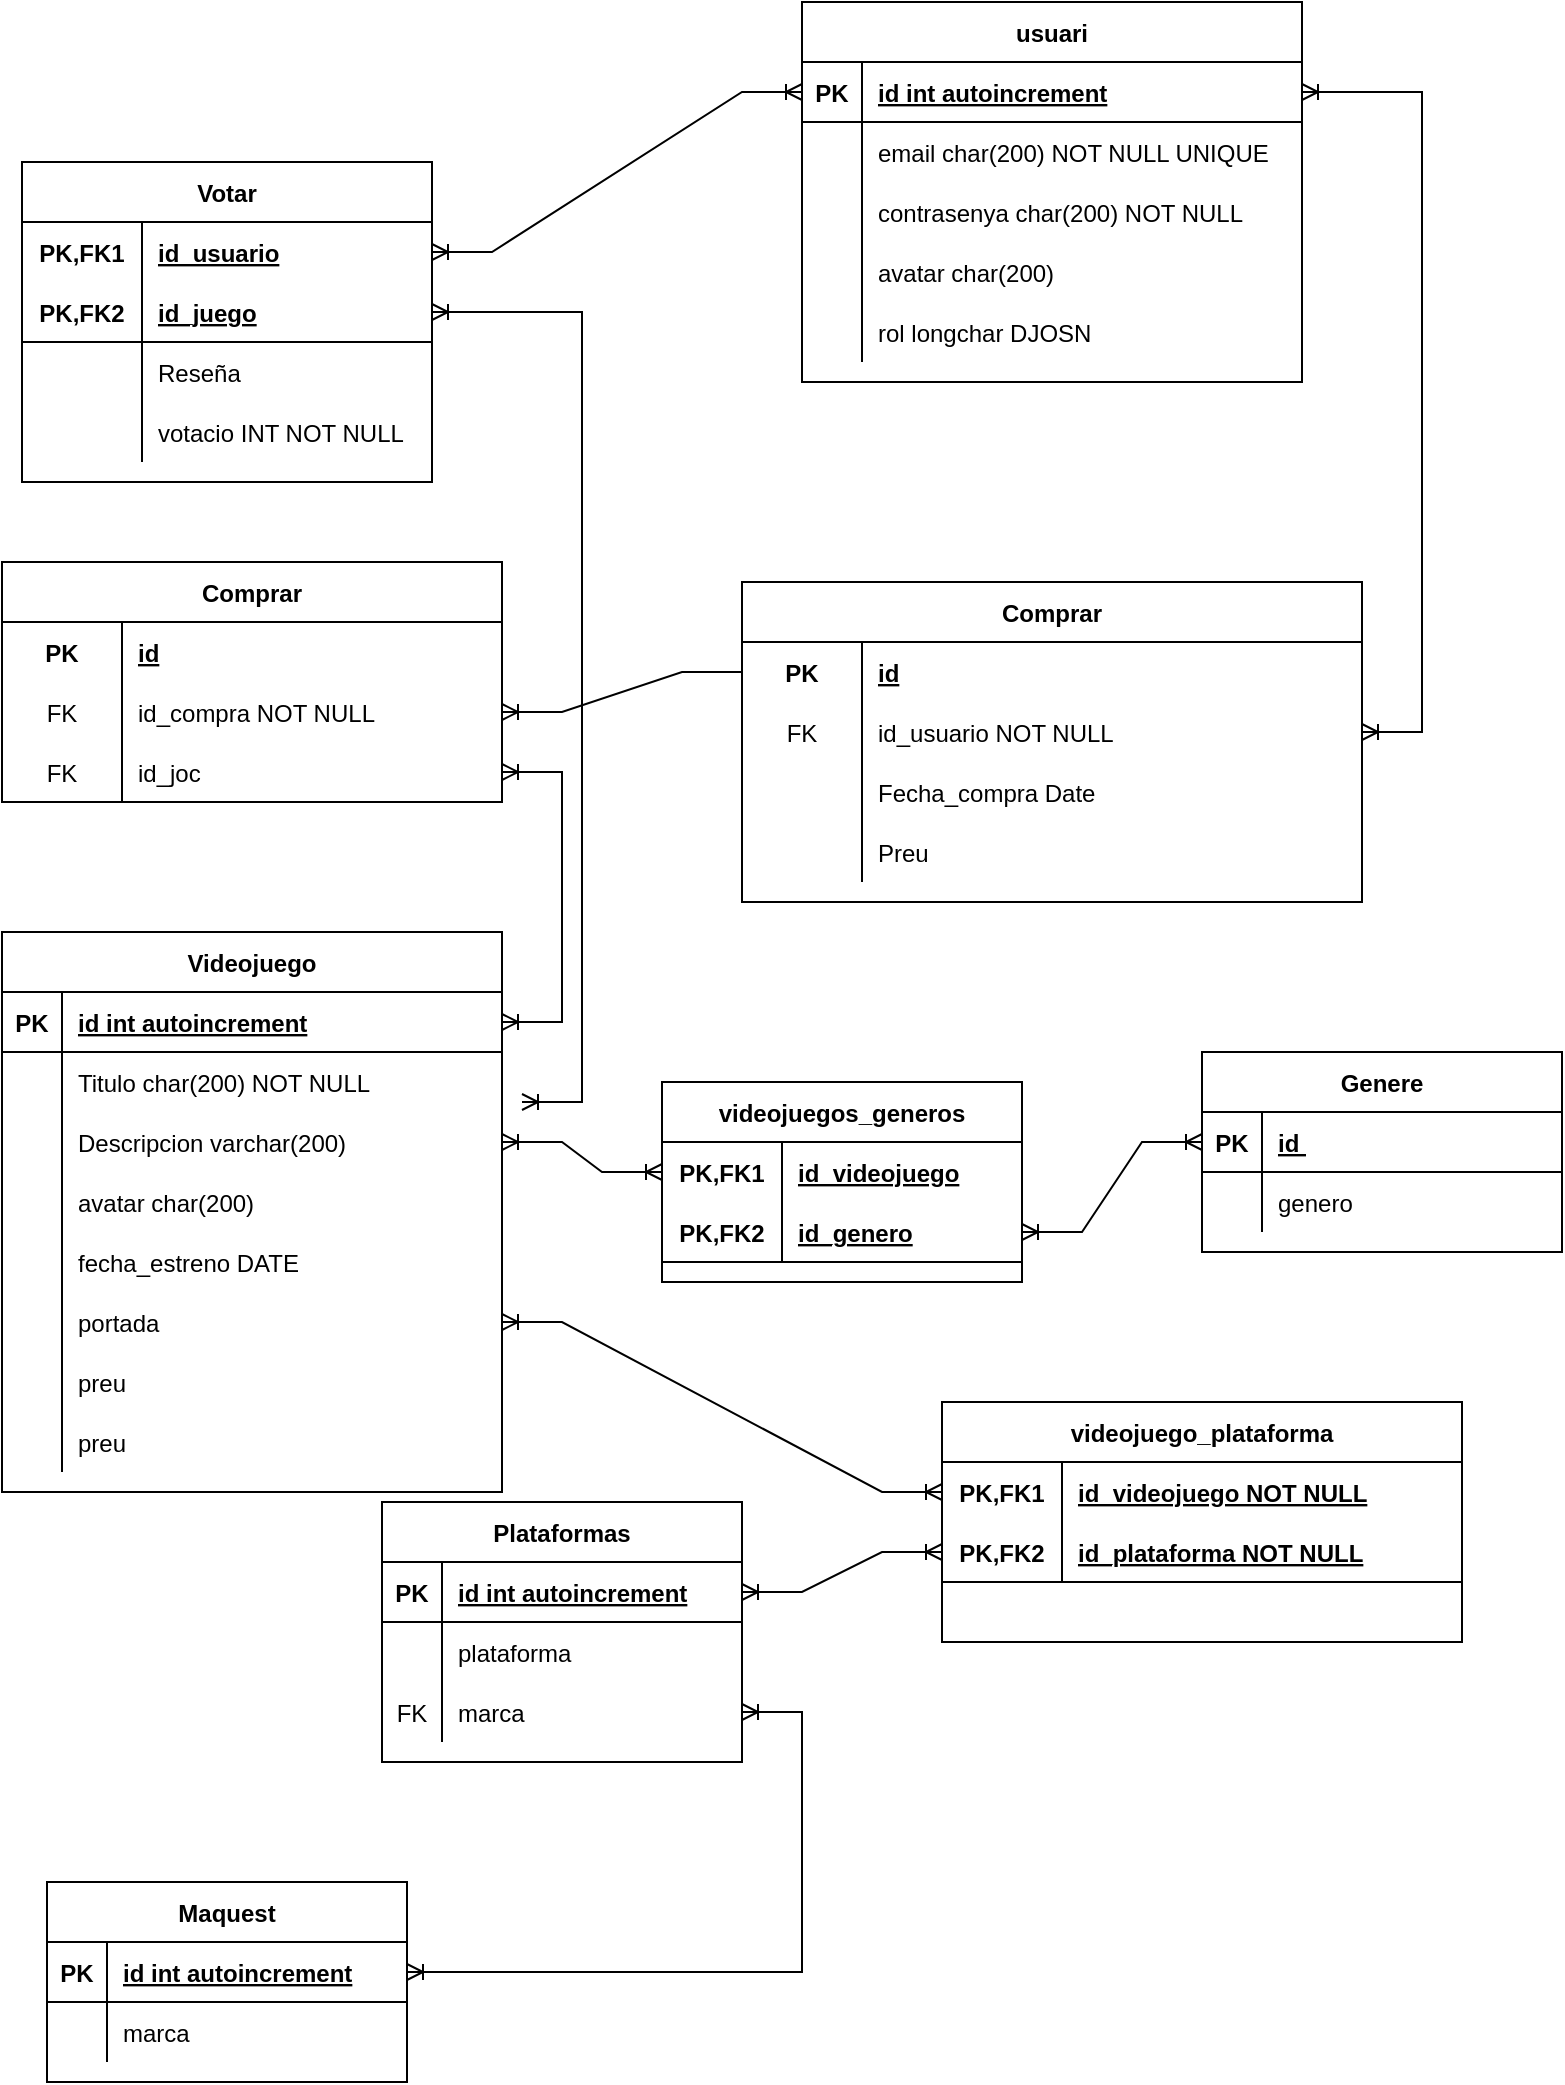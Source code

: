 <mxfile version="20.3.0" type="device" pages="2"><diagram id="R2lEEEUBdFMjLlhIrx00" name="Page-1"><mxGraphModel dx="981" dy="601" grid="1" gridSize="10" guides="1" tooltips="1" connect="1" arrows="1" fold="1" page="1" pageScale="1" pageWidth="850" pageHeight="1100" math="0" shadow="0" extFonts="Permanent Marker^https://fonts.googleapis.com/css?family=Permanent+Marker"><root><mxCell id="0"/><mxCell id="1" parent="0"/><mxCell id="C-vyLk0tnHw3VtMMgP7b-23" value="usuari" style="shape=table;startSize=30;container=1;collapsible=1;childLayout=tableLayout;fixedRows=1;rowLines=0;fontStyle=1;align=center;resizeLast=1;" parent="1" vertex="1"><mxGeometry x="440" y="20" width="250" height="190" as="geometry"/></mxCell><mxCell id="C-vyLk0tnHw3VtMMgP7b-24" value="" style="shape=partialRectangle;collapsible=0;dropTarget=0;pointerEvents=0;fillColor=none;points=[[0,0.5],[1,0.5]];portConstraint=eastwest;top=0;left=0;right=0;bottom=1;" parent="C-vyLk0tnHw3VtMMgP7b-23" vertex="1"><mxGeometry y="30" width="250" height="30" as="geometry"/></mxCell><mxCell id="C-vyLk0tnHw3VtMMgP7b-25" value="PK" style="shape=partialRectangle;overflow=hidden;connectable=0;fillColor=none;top=0;left=0;bottom=0;right=0;fontStyle=1;" parent="C-vyLk0tnHw3VtMMgP7b-24" vertex="1"><mxGeometry width="30" height="30" as="geometry"><mxRectangle width="30" height="30" as="alternateBounds"/></mxGeometry></mxCell><mxCell id="C-vyLk0tnHw3VtMMgP7b-26" value="id int autoincrement" style="shape=partialRectangle;overflow=hidden;connectable=0;fillColor=none;top=0;left=0;bottom=0;right=0;align=left;spacingLeft=6;fontStyle=5;" parent="C-vyLk0tnHw3VtMMgP7b-24" vertex="1"><mxGeometry x="30" width="220" height="30" as="geometry"><mxRectangle width="220" height="30" as="alternateBounds"/></mxGeometry></mxCell><mxCell id="C-vyLk0tnHw3VtMMgP7b-27" value="" style="shape=partialRectangle;collapsible=0;dropTarget=0;pointerEvents=0;fillColor=none;points=[[0,0.5],[1,0.5]];portConstraint=eastwest;top=0;left=0;right=0;bottom=0;" parent="C-vyLk0tnHw3VtMMgP7b-23" vertex="1"><mxGeometry y="60" width="250" height="30" as="geometry"/></mxCell><mxCell id="C-vyLk0tnHw3VtMMgP7b-28" value="" style="shape=partialRectangle;overflow=hidden;connectable=0;fillColor=none;top=0;left=0;bottom=0;right=0;" parent="C-vyLk0tnHw3VtMMgP7b-27" vertex="1"><mxGeometry width="30" height="30" as="geometry"><mxRectangle width="30" height="30" as="alternateBounds"/></mxGeometry></mxCell><mxCell id="C-vyLk0tnHw3VtMMgP7b-29" value="email char(200) NOT NULL UNIQUE" style="shape=partialRectangle;overflow=hidden;connectable=0;fillColor=none;top=0;left=0;bottom=0;right=0;align=left;spacingLeft=6;" parent="C-vyLk0tnHw3VtMMgP7b-27" vertex="1"><mxGeometry x="30" width="220" height="30" as="geometry"><mxRectangle width="220" height="30" as="alternateBounds"/></mxGeometry></mxCell><mxCell id="tqLlN_Lj5cm0P3OpVBZu-2" value="" style="shape=partialRectangle;collapsible=0;dropTarget=0;pointerEvents=0;fillColor=none;points=[[0,0.5],[1,0.5]];portConstraint=eastwest;top=0;left=0;right=0;bottom=0;" parent="C-vyLk0tnHw3VtMMgP7b-23" vertex="1"><mxGeometry y="90" width="250" height="30" as="geometry"/></mxCell><mxCell id="tqLlN_Lj5cm0P3OpVBZu-3" value="" style="shape=partialRectangle;overflow=hidden;connectable=0;fillColor=none;top=0;left=0;bottom=0;right=0;" parent="tqLlN_Lj5cm0P3OpVBZu-2" vertex="1"><mxGeometry width="30" height="30" as="geometry"><mxRectangle width="30" height="30" as="alternateBounds"/></mxGeometry></mxCell><mxCell id="tqLlN_Lj5cm0P3OpVBZu-4" value="contrasenya char(200) NOT NULL" style="shape=partialRectangle;overflow=hidden;connectable=0;fillColor=none;top=0;left=0;bottom=0;right=0;align=left;spacingLeft=6;" parent="tqLlN_Lj5cm0P3OpVBZu-2" vertex="1"><mxGeometry x="30" width="220" height="30" as="geometry"><mxRectangle width="220" height="30" as="alternateBounds"/></mxGeometry></mxCell><mxCell id="tqLlN_Lj5cm0P3OpVBZu-5" value="" style="shape=partialRectangle;collapsible=0;dropTarget=0;pointerEvents=0;fillColor=none;points=[[0,0.5],[1,0.5]];portConstraint=eastwest;top=0;left=0;right=0;bottom=0;" parent="C-vyLk0tnHw3VtMMgP7b-23" vertex="1"><mxGeometry y="120" width="250" height="30" as="geometry"/></mxCell><mxCell id="tqLlN_Lj5cm0P3OpVBZu-6" value="" style="shape=partialRectangle;overflow=hidden;connectable=0;fillColor=none;top=0;left=0;bottom=0;right=0;" parent="tqLlN_Lj5cm0P3OpVBZu-5" vertex="1"><mxGeometry width="30" height="30" as="geometry"><mxRectangle width="30" height="30" as="alternateBounds"/></mxGeometry></mxCell><mxCell id="tqLlN_Lj5cm0P3OpVBZu-7" value="avatar char(200) " style="shape=partialRectangle;overflow=hidden;connectable=0;fillColor=none;top=0;left=0;bottom=0;right=0;align=left;spacingLeft=6;" parent="tqLlN_Lj5cm0P3OpVBZu-5" vertex="1"><mxGeometry x="30" width="220" height="30" as="geometry"><mxRectangle width="220" height="30" as="alternateBounds"/></mxGeometry></mxCell><mxCell id="tqLlN_Lj5cm0P3OpVBZu-13" value="" style="shape=partialRectangle;collapsible=0;dropTarget=0;pointerEvents=0;fillColor=none;points=[[0,0.5],[1,0.5]];portConstraint=eastwest;top=0;left=0;right=0;bottom=0;" parent="C-vyLk0tnHw3VtMMgP7b-23" vertex="1"><mxGeometry y="150" width="250" height="30" as="geometry"/></mxCell><mxCell id="tqLlN_Lj5cm0P3OpVBZu-14" value="" style="shape=partialRectangle;overflow=hidden;connectable=0;fillColor=none;top=0;left=0;bottom=0;right=0;" parent="tqLlN_Lj5cm0P3OpVBZu-13" vertex="1"><mxGeometry width="30" height="30" as="geometry"><mxRectangle width="30" height="30" as="alternateBounds"/></mxGeometry></mxCell><mxCell id="tqLlN_Lj5cm0P3OpVBZu-15" value="rol longchar DJOSN" style="shape=partialRectangle;overflow=hidden;connectable=0;fillColor=none;top=0;left=0;bottom=0;right=0;align=left;spacingLeft=6;" parent="tqLlN_Lj5cm0P3OpVBZu-13" vertex="1"><mxGeometry x="30" width="220" height="30" as="geometry"><mxRectangle width="220" height="30" as="alternateBounds"/></mxGeometry></mxCell><mxCell id="tqLlN_Lj5cm0P3OpVBZu-16" value="Videojuego" style="shape=table;startSize=30;container=1;collapsible=1;childLayout=tableLayout;fixedRows=1;rowLines=0;fontStyle=1;align=center;resizeLast=1;" parent="1" vertex="1"><mxGeometry x="40" y="485" width="250" height="280" as="geometry"/></mxCell><mxCell id="tqLlN_Lj5cm0P3OpVBZu-17" value="" style="shape=partialRectangle;collapsible=0;dropTarget=0;pointerEvents=0;fillColor=none;points=[[0,0.5],[1,0.5]];portConstraint=eastwest;top=0;left=0;right=0;bottom=1;" parent="tqLlN_Lj5cm0P3OpVBZu-16" vertex="1"><mxGeometry y="30" width="250" height="30" as="geometry"/></mxCell><mxCell id="tqLlN_Lj5cm0P3OpVBZu-18" value="PK" style="shape=partialRectangle;overflow=hidden;connectable=0;fillColor=none;top=0;left=0;bottom=0;right=0;fontStyle=1;" parent="tqLlN_Lj5cm0P3OpVBZu-17" vertex="1"><mxGeometry width="30" height="30" as="geometry"><mxRectangle width="30" height="30" as="alternateBounds"/></mxGeometry></mxCell><mxCell id="tqLlN_Lj5cm0P3OpVBZu-19" value="id int autoincrement" style="shape=partialRectangle;overflow=hidden;connectable=0;fillColor=none;top=0;left=0;bottom=0;right=0;align=left;spacingLeft=6;fontStyle=5;" parent="tqLlN_Lj5cm0P3OpVBZu-17" vertex="1"><mxGeometry x="30" width="220" height="30" as="geometry"><mxRectangle width="220" height="30" as="alternateBounds"/></mxGeometry></mxCell><mxCell id="tqLlN_Lj5cm0P3OpVBZu-20" value="" style="shape=partialRectangle;collapsible=0;dropTarget=0;pointerEvents=0;fillColor=none;points=[[0,0.5],[1,0.5]];portConstraint=eastwest;top=0;left=0;right=0;bottom=0;" parent="tqLlN_Lj5cm0P3OpVBZu-16" vertex="1"><mxGeometry y="60" width="250" height="30" as="geometry"/></mxCell><mxCell id="tqLlN_Lj5cm0P3OpVBZu-21" value="" style="shape=partialRectangle;overflow=hidden;connectable=0;fillColor=none;top=0;left=0;bottom=0;right=0;" parent="tqLlN_Lj5cm0P3OpVBZu-20" vertex="1"><mxGeometry width="30" height="30" as="geometry"><mxRectangle width="30" height="30" as="alternateBounds"/></mxGeometry></mxCell><mxCell id="tqLlN_Lj5cm0P3OpVBZu-22" value="Titulo char(200) NOT NULL" style="shape=partialRectangle;overflow=hidden;connectable=0;fillColor=none;top=0;left=0;bottom=0;right=0;align=left;spacingLeft=6;" parent="tqLlN_Lj5cm0P3OpVBZu-20" vertex="1"><mxGeometry x="30" width="220" height="30" as="geometry"><mxRectangle width="220" height="30" as="alternateBounds"/></mxGeometry></mxCell><mxCell id="tqLlN_Lj5cm0P3OpVBZu-23" value="" style="shape=partialRectangle;collapsible=0;dropTarget=0;pointerEvents=0;fillColor=none;points=[[0,0.5],[1,0.5]];portConstraint=eastwest;top=0;left=0;right=0;bottom=0;" parent="tqLlN_Lj5cm0P3OpVBZu-16" vertex="1"><mxGeometry y="90" width="250" height="30" as="geometry"/></mxCell><mxCell id="tqLlN_Lj5cm0P3OpVBZu-24" value="" style="shape=partialRectangle;overflow=hidden;connectable=0;fillColor=none;top=0;left=0;bottom=0;right=0;" parent="tqLlN_Lj5cm0P3OpVBZu-23" vertex="1"><mxGeometry width="30" height="30" as="geometry"><mxRectangle width="30" height="30" as="alternateBounds"/></mxGeometry></mxCell><mxCell id="tqLlN_Lj5cm0P3OpVBZu-25" value="Descripcion varchar(200)" style="shape=partialRectangle;overflow=hidden;connectable=0;fillColor=none;top=0;left=0;bottom=0;right=0;align=left;spacingLeft=6;" parent="tqLlN_Lj5cm0P3OpVBZu-23" vertex="1"><mxGeometry x="30" width="220" height="30" as="geometry"><mxRectangle width="220" height="30" as="alternateBounds"/></mxGeometry></mxCell><mxCell id="tqLlN_Lj5cm0P3OpVBZu-26" value="" style="shape=partialRectangle;collapsible=0;dropTarget=0;pointerEvents=0;fillColor=none;points=[[0,0.5],[1,0.5]];portConstraint=eastwest;top=0;left=0;right=0;bottom=0;" parent="tqLlN_Lj5cm0P3OpVBZu-16" vertex="1"><mxGeometry y="120" width="250" height="30" as="geometry"/></mxCell><mxCell id="tqLlN_Lj5cm0P3OpVBZu-27" value="" style="shape=partialRectangle;overflow=hidden;connectable=0;fillColor=none;top=0;left=0;bottom=0;right=0;" parent="tqLlN_Lj5cm0P3OpVBZu-26" vertex="1"><mxGeometry width="30" height="30" as="geometry"><mxRectangle width="30" height="30" as="alternateBounds"/></mxGeometry></mxCell><mxCell id="tqLlN_Lj5cm0P3OpVBZu-28" value="avatar char(200) " style="shape=partialRectangle;overflow=hidden;connectable=0;fillColor=none;top=0;left=0;bottom=0;right=0;align=left;spacingLeft=6;" parent="tqLlN_Lj5cm0P3OpVBZu-26" vertex="1"><mxGeometry x="30" width="220" height="30" as="geometry"><mxRectangle width="220" height="30" as="alternateBounds"/></mxGeometry></mxCell><mxCell id="tqLlN_Lj5cm0P3OpVBZu-35" value="" style="shape=partialRectangle;collapsible=0;dropTarget=0;pointerEvents=0;fillColor=none;points=[[0,0.5],[1,0.5]];portConstraint=eastwest;top=0;left=0;right=0;bottom=0;" parent="tqLlN_Lj5cm0P3OpVBZu-16" vertex="1"><mxGeometry y="150" width="250" height="30" as="geometry"/></mxCell><mxCell id="tqLlN_Lj5cm0P3OpVBZu-36" value="" style="shape=partialRectangle;overflow=hidden;connectable=0;fillColor=none;top=0;left=0;bottom=0;right=0;" parent="tqLlN_Lj5cm0P3OpVBZu-35" vertex="1"><mxGeometry width="30" height="30" as="geometry"><mxRectangle width="30" height="30" as="alternateBounds"/></mxGeometry></mxCell><mxCell id="tqLlN_Lj5cm0P3OpVBZu-37" value="fecha_estreno DATE" style="shape=partialRectangle;overflow=hidden;connectable=0;fillColor=none;top=0;left=0;bottom=0;right=0;align=left;spacingLeft=6;" parent="tqLlN_Lj5cm0P3OpVBZu-35" vertex="1"><mxGeometry x="30" width="220" height="30" as="geometry"><mxRectangle width="220" height="30" as="alternateBounds"/></mxGeometry></mxCell><mxCell id="tqLlN_Lj5cm0P3OpVBZu-38" value="" style="shape=partialRectangle;collapsible=0;dropTarget=0;pointerEvents=0;fillColor=none;points=[[0,0.5],[1,0.5]];portConstraint=eastwest;top=0;left=0;right=0;bottom=0;" parent="tqLlN_Lj5cm0P3OpVBZu-16" vertex="1"><mxGeometry y="180" width="250" height="30" as="geometry"/></mxCell><mxCell id="tqLlN_Lj5cm0P3OpVBZu-39" value="" style="shape=partialRectangle;overflow=hidden;connectable=0;fillColor=none;top=0;left=0;bottom=0;right=0;" parent="tqLlN_Lj5cm0P3OpVBZu-38" vertex="1"><mxGeometry width="30" height="30" as="geometry"><mxRectangle width="30" height="30" as="alternateBounds"/></mxGeometry></mxCell><mxCell id="tqLlN_Lj5cm0P3OpVBZu-40" value="portada" style="shape=partialRectangle;overflow=hidden;connectable=0;fillColor=none;top=0;left=0;bottom=0;right=0;align=left;spacingLeft=6;" parent="tqLlN_Lj5cm0P3OpVBZu-38" vertex="1"><mxGeometry x="30" width="220" height="30" as="geometry"><mxRectangle width="220" height="30" as="alternateBounds"/></mxGeometry></mxCell><mxCell id="4VGcq6qe0cZ5UIupwwNx-26" value="" style="shape=partialRectangle;collapsible=0;dropTarget=0;pointerEvents=0;fillColor=none;points=[[0,0.5],[1,0.5]];portConstraint=eastwest;top=0;left=0;right=0;bottom=0;" parent="tqLlN_Lj5cm0P3OpVBZu-16" vertex="1"><mxGeometry y="210" width="250" height="30" as="geometry"/></mxCell><mxCell id="4VGcq6qe0cZ5UIupwwNx-27" value="" style="shape=partialRectangle;overflow=hidden;connectable=0;fillColor=none;top=0;left=0;bottom=0;right=0;" parent="4VGcq6qe0cZ5UIupwwNx-26" vertex="1"><mxGeometry width="30" height="30" as="geometry"><mxRectangle width="30" height="30" as="alternateBounds"/></mxGeometry></mxCell><mxCell id="4VGcq6qe0cZ5UIupwwNx-28" value="preu" style="shape=partialRectangle;overflow=hidden;connectable=0;fillColor=none;top=0;left=0;bottom=0;right=0;align=left;spacingLeft=6;" parent="4VGcq6qe0cZ5UIupwwNx-26" vertex="1"><mxGeometry x="30" width="220" height="30" as="geometry"><mxRectangle width="220" height="30" as="alternateBounds"/></mxGeometry></mxCell><mxCell id="4VGcq6qe0cZ5UIupwwNx-29" value="" style="shape=partialRectangle;collapsible=0;dropTarget=0;pointerEvents=0;fillColor=none;points=[[0,0.5],[1,0.5]];portConstraint=eastwest;top=0;left=0;right=0;bottom=0;" parent="tqLlN_Lj5cm0P3OpVBZu-16" vertex="1"><mxGeometry y="240" width="250" height="30" as="geometry"/></mxCell><mxCell id="4VGcq6qe0cZ5UIupwwNx-30" value="" style="shape=partialRectangle;overflow=hidden;connectable=0;fillColor=none;top=0;left=0;bottom=0;right=0;" parent="4VGcq6qe0cZ5UIupwwNx-29" vertex="1"><mxGeometry width="30" height="30" as="geometry"><mxRectangle width="30" height="30" as="alternateBounds"/></mxGeometry></mxCell><mxCell id="4VGcq6qe0cZ5UIupwwNx-31" value="preu" style="shape=partialRectangle;overflow=hidden;connectable=0;fillColor=none;top=0;left=0;bottom=0;right=0;align=left;spacingLeft=6;" parent="4VGcq6qe0cZ5UIupwwNx-29" vertex="1"><mxGeometry x="30" width="220" height="30" as="geometry"><mxRectangle width="220" height="30" as="alternateBounds"/></mxGeometry></mxCell><mxCell id="tqLlN_Lj5cm0P3OpVBZu-54" value="videojuego_plataforma" style="shape=table;startSize=30;container=1;collapsible=1;childLayout=tableLayout;fixedRows=1;rowLines=0;fontStyle=1;align=center;resizeLast=1;" parent="1" vertex="1"><mxGeometry x="510" y="720" width="260" height="120" as="geometry"/></mxCell><mxCell id="tqLlN_Lj5cm0P3OpVBZu-55" value="" style="shape=tableRow;horizontal=0;startSize=0;swimlaneHead=0;swimlaneBody=0;fillColor=none;collapsible=0;dropTarget=0;points=[[0,0.5],[1,0.5]];portConstraint=eastwest;top=0;left=0;right=0;bottom=0;" parent="tqLlN_Lj5cm0P3OpVBZu-54" vertex="1"><mxGeometry y="30" width="260" height="30" as="geometry"/></mxCell><mxCell id="tqLlN_Lj5cm0P3OpVBZu-56" value="PK,FK1" style="shape=partialRectangle;connectable=0;fillColor=none;top=0;left=0;bottom=0;right=0;fontStyle=1;overflow=hidden;" parent="tqLlN_Lj5cm0P3OpVBZu-55" vertex="1"><mxGeometry width="60" height="30" as="geometry"><mxRectangle width="60" height="30" as="alternateBounds"/></mxGeometry></mxCell><mxCell id="tqLlN_Lj5cm0P3OpVBZu-57" value="id_videojuego NOT NULL" style="shape=partialRectangle;connectable=0;fillColor=none;top=0;left=0;bottom=0;right=0;align=left;spacingLeft=6;fontStyle=5;overflow=hidden;" parent="tqLlN_Lj5cm0P3OpVBZu-55" vertex="1"><mxGeometry x="60" width="200" height="30" as="geometry"><mxRectangle width="200" height="30" as="alternateBounds"/></mxGeometry></mxCell><mxCell id="tqLlN_Lj5cm0P3OpVBZu-58" value="" style="shape=tableRow;horizontal=0;startSize=0;swimlaneHead=0;swimlaneBody=0;fillColor=none;collapsible=0;dropTarget=0;points=[[0,0.5],[1,0.5]];portConstraint=eastwest;top=0;left=0;right=0;bottom=1;" parent="tqLlN_Lj5cm0P3OpVBZu-54" vertex="1"><mxGeometry y="60" width="260" height="30" as="geometry"/></mxCell><mxCell id="tqLlN_Lj5cm0P3OpVBZu-59" value="PK,FK2" style="shape=partialRectangle;connectable=0;fillColor=none;top=0;left=0;bottom=0;right=0;fontStyle=1;overflow=hidden;" parent="tqLlN_Lj5cm0P3OpVBZu-58" vertex="1"><mxGeometry width="60" height="30" as="geometry"><mxRectangle width="60" height="30" as="alternateBounds"/></mxGeometry></mxCell><mxCell id="tqLlN_Lj5cm0P3OpVBZu-60" value="id_plataforma NOT NULL" style="shape=partialRectangle;connectable=0;fillColor=none;top=0;left=0;bottom=0;right=0;align=left;spacingLeft=6;fontStyle=5;overflow=hidden;" parent="tqLlN_Lj5cm0P3OpVBZu-58" vertex="1"><mxGeometry x="60" width="200" height="30" as="geometry"><mxRectangle width="200" height="30" as="alternateBounds"/></mxGeometry></mxCell><mxCell id="tqLlN_Lj5cm0P3OpVBZu-67" value="Plataformas" style="shape=table;startSize=30;container=1;collapsible=1;childLayout=tableLayout;fixedRows=1;rowLines=0;fontStyle=1;align=center;resizeLast=1;" parent="1" vertex="1"><mxGeometry x="230" y="770" width="180" height="130" as="geometry"/></mxCell><mxCell id="tqLlN_Lj5cm0P3OpVBZu-68" value="" style="shape=tableRow;horizontal=0;startSize=0;swimlaneHead=0;swimlaneBody=0;fillColor=none;collapsible=0;dropTarget=0;points=[[0,0.5],[1,0.5]];portConstraint=eastwest;top=0;left=0;right=0;bottom=1;" parent="tqLlN_Lj5cm0P3OpVBZu-67" vertex="1"><mxGeometry y="30" width="180" height="30" as="geometry"/></mxCell><mxCell id="tqLlN_Lj5cm0P3OpVBZu-69" value="PK" style="shape=partialRectangle;connectable=0;fillColor=none;top=0;left=0;bottom=0;right=0;fontStyle=1;overflow=hidden;" parent="tqLlN_Lj5cm0P3OpVBZu-68" vertex="1"><mxGeometry width="30" height="30" as="geometry"><mxRectangle width="30" height="30" as="alternateBounds"/></mxGeometry></mxCell><mxCell id="tqLlN_Lj5cm0P3OpVBZu-70" value="id int autoincrement" style="shape=partialRectangle;connectable=0;fillColor=none;top=0;left=0;bottom=0;right=0;align=left;spacingLeft=6;fontStyle=5;overflow=hidden;" parent="tqLlN_Lj5cm0P3OpVBZu-68" vertex="1"><mxGeometry x="30" width="150" height="30" as="geometry"><mxRectangle width="150" height="30" as="alternateBounds"/></mxGeometry></mxCell><mxCell id="tqLlN_Lj5cm0P3OpVBZu-71" value="" style="shape=tableRow;horizontal=0;startSize=0;swimlaneHead=0;swimlaneBody=0;fillColor=none;collapsible=0;dropTarget=0;points=[[0,0.5],[1,0.5]];portConstraint=eastwest;top=0;left=0;right=0;bottom=0;" parent="tqLlN_Lj5cm0P3OpVBZu-67" vertex="1"><mxGeometry y="60" width="180" height="30" as="geometry"/></mxCell><mxCell id="tqLlN_Lj5cm0P3OpVBZu-72" value="" style="shape=partialRectangle;connectable=0;fillColor=none;top=0;left=0;bottom=0;right=0;editable=1;overflow=hidden;" parent="tqLlN_Lj5cm0P3OpVBZu-71" vertex="1"><mxGeometry width="30" height="30" as="geometry"><mxRectangle width="30" height="30" as="alternateBounds"/></mxGeometry></mxCell><mxCell id="tqLlN_Lj5cm0P3OpVBZu-73" value="plataforma" style="shape=partialRectangle;connectable=0;fillColor=none;top=0;left=0;bottom=0;right=0;align=left;spacingLeft=6;overflow=hidden;" parent="tqLlN_Lj5cm0P3OpVBZu-71" vertex="1"><mxGeometry x="30" width="150" height="30" as="geometry"><mxRectangle width="150" height="30" as="alternateBounds"/></mxGeometry></mxCell><mxCell id="4VGcq6qe0cZ5UIupwwNx-23" value="" style="shape=tableRow;horizontal=0;startSize=0;swimlaneHead=0;swimlaneBody=0;fillColor=none;collapsible=0;dropTarget=0;points=[[0,0.5],[1,0.5]];portConstraint=eastwest;top=0;left=0;right=0;bottom=0;" parent="tqLlN_Lj5cm0P3OpVBZu-67" vertex="1"><mxGeometry y="90" width="180" height="30" as="geometry"/></mxCell><mxCell id="4VGcq6qe0cZ5UIupwwNx-24" value="FK" style="shape=partialRectangle;connectable=0;fillColor=none;top=0;left=0;bottom=0;right=0;editable=1;overflow=hidden;" parent="4VGcq6qe0cZ5UIupwwNx-23" vertex="1"><mxGeometry width="30" height="30" as="geometry"><mxRectangle width="30" height="30" as="alternateBounds"/></mxGeometry></mxCell><mxCell id="4VGcq6qe0cZ5UIupwwNx-25" value="marca" style="shape=partialRectangle;connectable=0;fillColor=none;top=0;left=0;bottom=0;right=0;align=left;spacingLeft=6;overflow=hidden;" parent="4VGcq6qe0cZ5UIupwwNx-23" vertex="1"><mxGeometry x="30" width="150" height="30" as="geometry"><mxRectangle width="150" height="30" as="alternateBounds"/></mxGeometry></mxCell><mxCell id="tqLlN_Lj5cm0P3OpVBZu-80" value="" style="edgeStyle=entityRelationEdgeStyle;fontSize=12;html=1;endArrow=ERoneToMany;endFill=0;startArrow=ERoneToMany;rounded=0;startFill=0;" parent="1" source="tqLlN_Lj5cm0P3OpVBZu-68" target="tqLlN_Lj5cm0P3OpVBZu-58" edge="1"><mxGeometry width="100" height="100" relative="1" as="geometry"><mxPoint x="330" y="880" as="sourcePoint"/><mxPoint x="430" y="780" as="targetPoint"/></mxGeometry></mxCell><mxCell id="tqLlN_Lj5cm0P3OpVBZu-81" value="" style="edgeStyle=entityRelationEdgeStyle;fontSize=12;html=1;endArrow=ERoneToMany;endFill=0;startArrow=ERoneToMany;rounded=0;startFill=0;" parent="1" source="tqLlN_Lj5cm0P3OpVBZu-38" target="tqLlN_Lj5cm0P3OpVBZu-55" edge="1"><mxGeometry width="100" height="100" relative="1" as="geometry"><mxPoint x="240" y="850" as="sourcePoint"/><mxPoint x="360" y="800" as="targetPoint"/></mxGeometry></mxCell><mxCell id="tqLlN_Lj5cm0P3OpVBZu-82" value="Genere" style="shape=table;startSize=30;container=1;collapsible=1;childLayout=tableLayout;fixedRows=1;rowLines=0;fontStyle=1;align=center;resizeLast=1;" parent="1" vertex="1"><mxGeometry x="640" y="545" width="180" height="100" as="geometry"/></mxCell><mxCell id="tqLlN_Lj5cm0P3OpVBZu-83" value="" style="shape=tableRow;horizontal=0;startSize=0;swimlaneHead=0;swimlaneBody=0;fillColor=none;collapsible=0;dropTarget=0;points=[[0,0.5],[1,0.5]];portConstraint=eastwest;top=0;left=0;right=0;bottom=1;" parent="tqLlN_Lj5cm0P3OpVBZu-82" vertex="1"><mxGeometry y="30" width="180" height="30" as="geometry"/></mxCell><mxCell id="tqLlN_Lj5cm0P3OpVBZu-84" value="PK" style="shape=partialRectangle;connectable=0;fillColor=none;top=0;left=0;bottom=0;right=0;fontStyle=1;overflow=hidden;" parent="tqLlN_Lj5cm0P3OpVBZu-83" vertex="1"><mxGeometry width="30" height="30" as="geometry"><mxRectangle width="30" height="30" as="alternateBounds"/></mxGeometry></mxCell><mxCell id="tqLlN_Lj5cm0P3OpVBZu-85" value="id " style="shape=partialRectangle;connectable=0;fillColor=none;top=0;left=0;bottom=0;right=0;align=left;spacingLeft=6;fontStyle=5;overflow=hidden;" parent="tqLlN_Lj5cm0P3OpVBZu-83" vertex="1"><mxGeometry x="30" width="150" height="30" as="geometry"><mxRectangle width="150" height="30" as="alternateBounds"/></mxGeometry></mxCell><mxCell id="tqLlN_Lj5cm0P3OpVBZu-86" value="" style="shape=tableRow;horizontal=0;startSize=0;swimlaneHead=0;swimlaneBody=0;fillColor=none;collapsible=0;dropTarget=0;points=[[0,0.5],[1,0.5]];portConstraint=eastwest;top=0;left=0;right=0;bottom=0;" parent="tqLlN_Lj5cm0P3OpVBZu-82" vertex="1"><mxGeometry y="60" width="180" height="30" as="geometry"/></mxCell><mxCell id="tqLlN_Lj5cm0P3OpVBZu-87" value="" style="shape=partialRectangle;connectable=0;fillColor=none;top=0;left=0;bottom=0;right=0;editable=1;overflow=hidden;" parent="tqLlN_Lj5cm0P3OpVBZu-86" vertex="1"><mxGeometry width="30" height="30" as="geometry"><mxRectangle width="30" height="30" as="alternateBounds"/></mxGeometry></mxCell><mxCell id="tqLlN_Lj5cm0P3OpVBZu-88" value="genero" style="shape=partialRectangle;connectable=0;fillColor=none;top=0;left=0;bottom=0;right=0;align=left;spacingLeft=6;overflow=hidden;" parent="tqLlN_Lj5cm0P3OpVBZu-86" vertex="1"><mxGeometry x="30" width="150" height="30" as="geometry"><mxRectangle width="150" height="30" as="alternateBounds"/></mxGeometry></mxCell><mxCell id="tqLlN_Lj5cm0P3OpVBZu-103" value="videojuegos_generos" style="shape=table;startSize=30;container=1;collapsible=1;childLayout=tableLayout;fixedRows=1;rowLines=0;fontStyle=1;align=center;resizeLast=1;" parent="1" vertex="1"><mxGeometry x="370" y="560" width="180" height="100" as="geometry"/></mxCell><mxCell id="tqLlN_Lj5cm0P3OpVBZu-104" value="" style="shape=tableRow;horizontal=0;startSize=0;swimlaneHead=0;swimlaneBody=0;fillColor=none;collapsible=0;dropTarget=0;points=[[0,0.5],[1,0.5]];portConstraint=eastwest;top=0;left=0;right=0;bottom=0;" parent="tqLlN_Lj5cm0P3OpVBZu-103" vertex="1"><mxGeometry y="30" width="180" height="30" as="geometry"/></mxCell><mxCell id="tqLlN_Lj5cm0P3OpVBZu-105" value="PK,FK1" style="shape=partialRectangle;connectable=0;fillColor=none;top=0;left=0;bottom=0;right=0;fontStyle=1;overflow=hidden;" parent="tqLlN_Lj5cm0P3OpVBZu-104" vertex="1"><mxGeometry width="60" height="30" as="geometry"><mxRectangle width="60" height="30" as="alternateBounds"/></mxGeometry></mxCell><mxCell id="tqLlN_Lj5cm0P3OpVBZu-106" value="id_videojuego" style="shape=partialRectangle;connectable=0;fillColor=none;top=0;left=0;bottom=0;right=0;align=left;spacingLeft=6;fontStyle=5;overflow=hidden;" parent="tqLlN_Lj5cm0P3OpVBZu-104" vertex="1"><mxGeometry x="60" width="120" height="30" as="geometry"><mxRectangle width="120" height="30" as="alternateBounds"/></mxGeometry></mxCell><mxCell id="tqLlN_Lj5cm0P3OpVBZu-107" value="" style="shape=tableRow;horizontal=0;startSize=0;swimlaneHead=0;swimlaneBody=0;fillColor=none;collapsible=0;dropTarget=0;points=[[0,0.5],[1,0.5]];portConstraint=eastwest;top=0;left=0;right=0;bottom=1;" parent="tqLlN_Lj5cm0P3OpVBZu-103" vertex="1"><mxGeometry y="60" width="180" height="30" as="geometry"/></mxCell><mxCell id="tqLlN_Lj5cm0P3OpVBZu-108" value="PK,FK2" style="shape=partialRectangle;connectable=0;fillColor=none;top=0;left=0;bottom=0;right=0;fontStyle=1;overflow=hidden;" parent="tqLlN_Lj5cm0P3OpVBZu-107" vertex="1"><mxGeometry width="60" height="30" as="geometry"><mxRectangle width="60" height="30" as="alternateBounds"/></mxGeometry></mxCell><mxCell id="tqLlN_Lj5cm0P3OpVBZu-109" value="id_genero" style="shape=partialRectangle;connectable=0;fillColor=none;top=0;left=0;bottom=0;right=0;align=left;spacingLeft=6;fontStyle=5;overflow=hidden;" parent="tqLlN_Lj5cm0P3OpVBZu-107" vertex="1"><mxGeometry x="60" width="120" height="30" as="geometry"><mxRectangle width="120" height="30" as="alternateBounds"/></mxGeometry></mxCell><mxCell id="tqLlN_Lj5cm0P3OpVBZu-116" value="" style="edgeStyle=entityRelationEdgeStyle;fontSize=12;html=1;endArrow=ERoneToMany;endFill=0;startArrow=ERoneToMany;rounded=0;startFill=0;" parent="1" source="tqLlN_Lj5cm0P3OpVBZu-107" target="tqLlN_Lj5cm0P3OpVBZu-83" edge="1"><mxGeometry width="100" height="100" relative="1" as="geometry"><mxPoint x="330" y="740" as="sourcePoint"/><mxPoint x="430" y="640" as="targetPoint"/></mxGeometry></mxCell><mxCell id="tqLlN_Lj5cm0P3OpVBZu-117" value="" style="edgeStyle=entityRelationEdgeStyle;fontSize=12;html=1;endArrow=ERoneToMany;endFill=0;startArrow=ERoneToMany;rounded=0;startFill=0;" parent="1" source="tqLlN_Lj5cm0P3OpVBZu-23" target="tqLlN_Lj5cm0P3OpVBZu-104" edge="1"><mxGeometry width="100" height="100" relative="1" as="geometry"><mxPoint x="305" y="590" as="sourcePoint"/><mxPoint x="340" y="560" as="targetPoint"/></mxGeometry></mxCell><mxCell id="tqLlN_Lj5cm0P3OpVBZu-118" value="Votar" style="shape=table;startSize=30;container=1;collapsible=1;childLayout=tableLayout;fixedRows=1;rowLines=0;fontStyle=1;align=center;resizeLast=1;" parent="1" vertex="1"><mxGeometry x="50" y="100" width="205" height="160" as="geometry"/></mxCell><mxCell id="tqLlN_Lj5cm0P3OpVBZu-119" value="" style="shape=tableRow;horizontal=0;startSize=0;swimlaneHead=0;swimlaneBody=0;fillColor=none;collapsible=0;dropTarget=0;points=[[0,0.5],[1,0.5]];portConstraint=eastwest;top=0;left=0;right=0;bottom=0;" parent="tqLlN_Lj5cm0P3OpVBZu-118" vertex="1"><mxGeometry y="30" width="205" height="30" as="geometry"/></mxCell><mxCell id="tqLlN_Lj5cm0P3OpVBZu-120" value="PK,FK1" style="shape=partialRectangle;connectable=0;fillColor=none;top=0;left=0;bottom=0;right=0;fontStyle=1;overflow=hidden;" parent="tqLlN_Lj5cm0P3OpVBZu-119" vertex="1"><mxGeometry width="60" height="30" as="geometry"><mxRectangle width="60" height="30" as="alternateBounds"/></mxGeometry></mxCell><mxCell id="tqLlN_Lj5cm0P3OpVBZu-121" value="id_usuario" style="shape=partialRectangle;connectable=0;fillColor=none;top=0;left=0;bottom=0;right=0;align=left;spacingLeft=6;fontStyle=5;overflow=hidden;" parent="tqLlN_Lj5cm0P3OpVBZu-119" vertex="1"><mxGeometry x="60" width="145" height="30" as="geometry"><mxRectangle width="145" height="30" as="alternateBounds"/></mxGeometry></mxCell><mxCell id="tqLlN_Lj5cm0P3OpVBZu-122" value="" style="shape=tableRow;horizontal=0;startSize=0;swimlaneHead=0;swimlaneBody=0;fillColor=none;collapsible=0;dropTarget=0;points=[[0,0.5],[1,0.5]];portConstraint=eastwest;top=0;left=0;right=0;bottom=1;" parent="tqLlN_Lj5cm0P3OpVBZu-118" vertex="1"><mxGeometry y="60" width="205" height="30" as="geometry"/></mxCell><mxCell id="tqLlN_Lj5cm0P3OpVBZu-123" value="PK,FK2" style="shape=partialRectangle;connectable=0;fillColor=none;top=0;left=0;bottom=0;right=0;fontStyle=1;overflow=hidden;" parent="tqLlN_Lj5cm0P3OpVBZu-122" vertex="1"><mxGeometry width="60" height="30" as="geometry"><mxRectangle width="60" height="30" as="alternateBounds"/></mxGeometry></mxCell><mxCell id="tqLlN_Lj5cm0P3OpVBZu-124" value="id_juego" style="shape=partialRectangle;connectable=0;fillColor=none;top=0;left=0;bottom=0;right=0;align=left;spacingLeft=6;fontStyle=5;overflow=hidden;" parent="tqLlN_Lj5cm0P3OpVBZu-122" vertex="1"><mxGeometry x="60" width="145" height="30" as="geometry"><mxRectangle width="145" height="30" as="alternateBounds"/></mxGeometry></mxCell><mxCell id="tqLlN_Lj5cm0P3OpVBZu-125" value="" style="shape=tableRow;horizontal=0;startSize=0;swimlaneHead=0;swimlaneBody=0;fillColor=none;collapsible=0;dropTarget=0;points=[[0,0.5],[1,0.5]];portConstraint=eastwest;top=0;left=0;right=0;bottom=0;" parent="tqLlN_Lj5cm0P3OpVBZu-118" vertex="1"><mxGeometry y="90" width="205" height="30" as="geometry"/></mxCell><mxCell id="tqLlN_Lj5cm0P3OpVBZu-126" value="" style="shape=partialRectangle;connectable=0;fillColor=none;top=0;left=0;bottom=0;right=0;editable=1;overflow=hidden;" parent="tqLlN_Lj5cm0P3OpVBZu-125" vertex="1"><mxGeometry width="60" height="30" as="geometry"><mxRectangle width="60" height="30" as="alternateBounds"/></mxGeometry></mxCell><mxCell id="tqLlN_Lj5cm0P3OpVBZu-127" value="Reseña" style="shape=partialRectangle;connectable=0;fillColor=none;top=0;left=0;bottom=0;right=0;align=left;spacingLeft=6;overflow=hidden;" parent="tqLlN_Lj5cm0P3OpVBZu-125" vertex="1"><mxGeometry x="60" width="145" height="30" as="geometry"><mxRectangle width="145" height="30" as="alternateBounds"/></mxGeometry></mxCell><mxCell id="tqLlN_Lj5cm0P3OpVBZu-128" value="" style="shape=tableRow;horizontal=0;startSize=0;swimlaneHead=0;swimlaneBody=0;fillColor=none;collapsible=0;dropTarget=0;points=[[0,0.5],[1,0.5]];portConstraint=eastwest;top=0;left=0;right=0;bottom=0;" parent="tqLlN_Lj5cm0P3OpVBZu-118" vertex="1"><mxGeometry y="120" width="205" height="30" as="geometry"/></mxCell><mxCell id="tqLlN_Lj5cm0P3OpVBZu-129" value="" style="shape=partialRectangle;connectable=0;fillColor=none;top=0;left=0;bottom=0;right=0;editable=1;overflow=hidden;" parent="tqLlN_Lj5cm0P3OpVBZu-128" vertex="1"><mxGeometry width="60" height="30" as="geometry"><mxRectangle width="60" height="30" as="alternateBounds"/></mxGeometry></mxCell><mxCell id="tqLlN_Lj5cm0P3OpVBZu-130" value="votacio INT NOT NULL" style="shape=partialRectangle;connectable=0;fillColor=none;top=0;left=0;bottom=0;right=0;align=left;spacingLeft=6;overflow=hidden;" parent="tqLlN_Lj5cm0P3OpVBZu-128" vertex="1"><mxGeometry x="60" width="145" height="30" as="geometry"><mxRectangle width="145" height="30" as="alternateBounds"/></mxGeometry></mxCell><mxCell id="tqLlN_Lj5cm0P3OpVBZu-131" value="Comprar" style="shape=table;startSize=30;container=1;collapsible=1;childLayout=tableLayout;fixedRows=1;rowLines=0;fontStyle=1;align=center;resizeLast=1;" parent="1" vertex="1"><mxGeometry x="410" y="310" width="310" height="160" as="geometry"/></mxCell><mxCell id="tqLlN_Lj5cm0P3OpVBZu-132" value="" style="shape=tableRow;horizontal=0;startSize=0;swimlaneHead=0;swimlaneBody=0;fillColor=none;collapsible=0;dropTarget=0;points=[[0,0.5],[1,0.5]];portConstraint=eastwest;top=0;left=0;right=0;bottom=0;dashed=1;dashPattern=1 1;" parent="tqLlN_Lj5cm0P3OpVBZu-131" vertex="1"><mxGeometry y="30" width="310" height="30" as="geometry"/></mxCell><mxCell id="tqLlN_Lj5cm0P3OpVBZu-133" value="PK" style="shape=partialRectangle;connectable=0;fillColor=none;top=0;left=0;bottom=0;right=0;fontStyle=1;overflow=hidden;" parent="tqLlN_Lj5cm0P3OpVBZu-132" vertex="1"><mxGeometry width="60" height="30" as="geometry"><mxRectangle width="60" height="30" as="alternateBounds"/></mxGeometry></mxCell><mxCell id="tqLlN_Lj5cm0P3OpVBZu-134" value="id" style="shape=partialRectangle;connectable=0;fillColor=none;top=0;left=0;bottom=0;right=0;align=left;spacingLeft=6;fontStyle=5;overflow=hidden;" parent="tqLlN_Lj5cm0P3OpVBZu-132" vertex="1"><mxGeometry x="60" width="250" height="30" as="geometry"><mxRectangle width="250" height="30" as="alternateBounds"/></mxGeometry></mxCell><mxCell id="tqLlN_Lj5cm0P3OpVBZu-138" value="" style="shape=tableRow;horizontal=0;startSize=0;swimlaneHead=0;swimlaneBody=0;fillColor=none;collapsible=0;dropTarget=0;points=[[0,0.5],[1,0.5]];portConstraint=eastwest;top=0;left=0;right=0;bottom=0;" parent="tqLlN_Lj5cm0P3OpVBZu-131" vertex="1"><mxGeometry y="60" width="310" height="30" as="geometry"/></mxCell><mxCell id="tqLlN_Lj5cm0P3OpVBZu-139" value="FK" style="shape=partialRectangle;connectable=0;fillColor=none;top=0;left=0;bottom=0;right=0;editable=1;overflow=hidden;" parent="tqLlN_Lj5cm0P3OpVBZu-138" vertex="1"><mxGeometry width="60" height="30" as="geometry"><mxRectangle width="60" height="30" as="alternateBounds"/></mxGeometry></mxCell><mxCell id="tqLlN_Lj5cm0P3OpVBZu-140" value="id_usuario NOT NULL" style="shape=partialRectangle;connectable=0;fillColor=none;top=0;left=0;bottom=0;right=0;align=left;spacingLeft=6;overflow=hidden;" parent="tqLlN_Lj5cm0P3OpVBZu-138" vertex="1"><mxGeometry x="60" width="250" height="30" as="geometry"><mxRectangle width="250" height="30" as="alternateBounds"/></mxGeometry></mxCell><mxCell id="tqLlN_Lj5cm0P3OpVBZu-151" value="" style="shape=tableRow;horizontal=0;startSize=0;swimlaneHead=0;swimlaneBody=0;fillColor=none;collapsible=0;dropTarget=0;points=[[0,0.5],[1,0.5]];portConstraint=eastwest;top=0;left=0;right=0;bottom=0;" parent="tqLlN_Lj5cm0P3OpVBZu-131" vertex="1"><mxGeometry y="90" width="310" height="30" as="geometry"/></mxCell><mxCell id="tqLlN_Lj5cm0P3OpVBZu-152" value="" style="shape=partialRectangle;connectable=0;fillColor=none;top=0;left=0;bottom=0;right=0;editable=1;overflow=hidden;" parent="tqLlN_Lj5cm0P3OpVBZu-151" vertex="1"><mxGeometry width="60" height="30" as="geometry"><mxRectangle width="60" height="30" as="alternateBounds"/></mxGeometry></mxCell><mxCell id="tqLlN_Lj5cm0P3OpVBZu-153" value="Fecha_compra Date" style="shape=partialRectangle;connectable=0;fillColor=none;top=0;left=0;bottom=0;right=0;align=left;spacingLeft=6;overflow=hidden;" parent="tqLlN_Lj5cm0P3OpVBZu-151" vertex="1"><mxGeometry x="60" width="250" height="30" as="geometry"><mxRectangle width="250" height="30" as="alternateBounds"/></mxGeometry></mxCell><mxCell id="BYW-f8hZp1uxAcI9hF7P-1" value="" style="shape=tableRow;horizontal=0;startSize=0;swimlaneHead=0;swimlaneBody=0;fillColor=none;collapsible=0;dropTarget=0;points=[[0,0.5],[1,0.5]];portConstraint=eastwest;top=0;left=0;right=0;bottom=0;" parent="tqLlN_Lj5cm0P3OpVBZu-131" vertex="1"><mxGeometry y="120" width="310" height="30" as="geometry"/></mxCell><mxCell id="BYW-f8hZp1uxAcI9hF7P-2" value="" style="shape=partialRectangle;connectable=0;fillColor=none;top=0;left=0;bottom=0;right=0;editable=1;overflow=hidden;" parent="BYW-f8hZp1uxAcI9hF7P-1" vertex="1"><mxGeometry width="60" height="30" as="geometry"><mxRectangle width="60" height="30" as="alternateBounds"/></mxGeometry></mxCell><mxCell id="BYW-f8hZp1uxAcI9hF7P-3" value="Preu" style="shape=partialRectangle;connectable=0;fillColor=none;top=0;left=0;bottom=0;right=0;align=left;spacingLeft=6;overflow=hidden;" parent="BYW-f8hZp1uxAcI9hF7P-1" vertex="1"><mxGeometry x="60" width="250" height="30" as="geometry"><mxRectangle width="250" height="30" as="alternateBounds"/></mxGeometry></mxCell><mxCell id="tqLlN_Lj5cm0P3OpVBZu-147" value="" style="edgeStyle=entityRelationEdgeStyle;fontSize=12;html=1;endArrow=ERoneToMany;startArrow=ERoneToMany;rounded=0;" parent="1" source="tqLlN_Lj5cm0P3OpVBZu-119" target="C-vyLk0tnHw3VtMMgP7b-24" edge="1"><mxGeometry width="100" height="100" relative="1" as="geometry"><mxPoint x="330" y="330" as="sourcePoint"/><mxPoint x="430" y="230" as="targetPoint"/></mxGeometry></mxCell><mxCell id="tqLlN_Lj5cm0P3OpVBZu-148" value="" style="edgeStyle=entityRelationEdgeStyle;fontSize=12;html=1;endArrow=ERoneToMany;startArrow=ERoneToMany;rounded=0;startFill=0;" parent="1" target="tqLlN_Lj5cm0P3OpVBZu-122" edge="1"><mxGeometry width="100" height="100" relative="1" as="geometry"><mxPoint x="300" y="570" as="sourcePoint"/><mxPoint x="430" y="230" as="targetPoint"/></mxGeometry></mxCell><mxCell id="tqLlN_Lj5cm0P3OpVBZu-149" value="" style="edgeStyle=entityRelationEdgeStyle;fontSize=12;html=1;endArrow=ERoneToMany;startArrow=ERoneToMany;rounded=0;" parent="1" source="C-vyLk0tnHw3VtMMgP7b-24" target="tqLlN_Lj5cm0P3OpVBZu-138" edge="1"><mxGeometry width="100" height="100" relative="1" as="geometry"><mxPoint x="330" y="420" as="sourcePoint"/><mxPoint x="430" y="320" as="targetPoint"/></mxGeometry></mxCell><mxCell id="itilR8NufZcx-n0RE0fX-1" value="" style="shape=tableRow;horizontal=0;startSize=0;swimlaneHead=0;swimlaneBody=0;fillColor=none;collapsible=0;dropTarget=0;points=[[0,0.5],[1,0.5]];portConstraint=eastwest;top=0;left=0;right=0;bottom=0;" parent="1" vertex="1"><mxGeometry x="440" y="860" width="180" height="30" as="geometry"/></mxCell><mxCell id="itilR8NufZcx-n0RE0fX-2" value="" style="shape=partialRectangle;connectable=0;fillColor=none;top=0;left=0;bottom=0;right=0;editable=1;overflow=hidden;" parent="itilR8NufZcx-n0RE0fX-1" vertex="1"><mxGeometry width="60" height="30" as="geometry"><mxRectangle width="60" height="30" as="alternateBounds"/></mxGeometry></mxCell><mxCell id="4VGcq6qe0cZ5UIupwwNx-1" value="Maquest" style="shape=table;startSize=30;container=1;collapsible=1;childLayout=tableLayout;fixedRows=1;rowLines=0;fontStyle=1;align=center;resizeLast=1;" parent="1" vertex="1"><mxGeometry x="62.5" y="960" width="180" height="100" as="geometry"/></mxCell><mxCell id="4VGcq6qe0cZ5UIupwwNx-2" value="" style="shape=tableRow;horizontal=0;startSize=0;swimlaneHead=0;swimlaneBody=0;fillColor=none;collapsible=0;dropTarget=0;points=[[0,0.5],[1,0.5]];portConstraint=eastwest;top=0;left=0;right=0;bottom=1;" parent="4VGcq6qe0cZ5UIupwwNx-1" vertex="1"><mxGeometry y="30" width="180" height="30" as="geometry"/></mxCell><mxCell id="4VGcq6qe0cZ5UIupwwNx-3" value="PK" style="shape=partialRectangle;connectable=0;fillColor=none;top=0;left=0;bottom=0;right=0;fontStyle=1;overflow=hidden;" parent="4VGcq6qe0cZ5UIupwwNx-2" vertex="1"><mxGeometry width="30" height="30" as="geometry"><mxRectangle width="30" height="30" as="alternateBounds"/></mxGeometry></mxCell><mxCell id="4VGcq6qe0cZ5UIupwwNx-4" value="id int autoincrement" style="shape=partialRectangle;connectable=0;fillColor=none;top=0;left=0;bottom=0;right=0;align=left;spacingLeft=6;fontStyle=5;overflow=hidden;" parent="4VGcq6qe0cZ5UIupwwNx-2" vertex="1"><mxGeometry x="30" width="150" height="30" as="geometry"><mxRectangle width="150" height="30" as="alternateBounds"/></mxGeometry></mxCell><mxCell id="4VGcq6qe0cZ5UIupwwNx-5" value="" style="shape=tableRow;horizontal=0;startSize=0;swimlaneHead=0;swimlaneBody=0;fillColor=none;collapsible=0;dropTarget=0;points=[[0,0.5],[1,0.5]];portConstraint=eastwest;top=0;left=0;right=0;bottom=0;" parent="4VGcq6qe0cZ5UIupwwNx-1" vertex="1"><mxGeometry y="60" width="180" height="30" as="geometry"/></mxCell><mxCell id="4VGcq6qe0cZ5UIupwwNx-6" value="" style="shape=partialRectangle;connectable=0;fillColor=none;top=0;left=0;bottom=0;right=0;editable=1;overflow=hidden;" parent="4VGcq6qe0cZ5UIupwwNx-5" vertex="1"><mxGeometry width="30" height="30" as="geometry"><mxRectangle width="30" height="30" as="alternateBounds"/></mxGeometry></mxCell><mxCell id="4VGcq6qe0cZ5UIupwwNx-7" value="marca" style="shape=partialRectangle;connectable=0;fillColor=none;top=0;left=0;bottom=0;right=0;align=left;spacingLeft=6;overflow=hidden;" parent="4VGcq6qe0cZ5UIupwwNx-5" vertex="1"><mxGeometry x="30" width="150" height="30" as="geometry"><mxRectangle width="150" height="30" as="alternateBounds"/></mxGeometry></mxCell><mxCell id="4VGcq6qe0cZ5UIupwwNx-22" value="" style="edgeStyle=entityRelationEdgeStyle;fontSize=12;html=1;endArrow=ERoneToMany;endFill=0;startArrow=ERoneToMany;rounded=0;startFill=0;" parent="1" source="4VGcq6qe0cZ5UIupwwNx-23" target="4VGcq6qe0cZ5UIupwwNx-2" edge="1"><mxGeometry width="100" height="100" relative="1" as="geometry"><mxPoint x="10" y="1020" as="sourcePoint"/><mxPoint x="90" y="1035" as="targetPoint"/></mxGeometry></mxCell><mxCell id="KLXBctefSMIEm1ISdX6C-1" value="Comprar" style="shape=table;startSize=30;container=1;collapsible=1;childLayout=tableLayout;fixedRows=1;rowLines=0;fontStyle=1;align=center;resizeLast=1;" vertex="1" parent="1"><mxGeometry x="40" y="300" width="250" height="120" as="geometry"/></mxCell><mxCell id="KLXBctefSMIEm1ISdX6C-2" value="" style="shape=tableRow;horizontal=0;startSize=0;swimlaneHead=0;swimlaneBody=0;fillColor=none;collapsible=0;dropTarget=0;points=[[0,0.5],[1,0.5]];portConstraint=eastwest;top=0;left=0;right=0;bottom=0;dashed=1;dashPattern=1 1;" vertex="1" parent="KLXBctefSMIEm1ISdX6C-1"><mxGeometry y="30" width="250" height="30" as="geometry"/></mxCell><mxCell id="KLXBctefSMIEm1ISdX6C-3" value="PK" style="shape=partialRectangle;connectable=0;fillColor=none;top=0;left=0;bottom=0;right=0;fontStyle=1;overflow=hidden;" vertex="1" parent="KLXBctefSMIEm1ISdX6C-2"><mxGeometry width="60" height="30" as="geometry"><mxRectangle width="60" height="30" as="alternateBounds"/></mxGeometry></mxCell><mxCell id="KLXBctefSMIEm1ISdX6C-4" value="id" style="shape=partialRectangle;connectable=0;fillColor=none;top=0;left=0;bottom=0;right=0;align=left;spacingLeft=6;fontStyle=5;overflow=hidden;" vertex="1" parent="KLXBctefSMIEm1ISdX6C-2"><mxGeometry x="60" width="190" height="30" as="geometry"><mxRectangle width="190" height="30" as="alternateBounds"/></mxGeometry></mxCell><mxCell id="KLXBctefSMIEm1ISdX6C-5" value="" style="shape=tableRow;horizontal=0;startSize=0;swimlaneHead=0;swimlaneBody=0;fillColor=none;collapsible=0;dropTarget=0;points=[[0,0.5],[1,0.5]];portConstraint=eastwest;top=0;left=0;right=0;bottom=0;" vertex="1" parent="KLXBctefSMIEm1ISdX6C-1"><mxGeometry y="60" width="250" height="30" as="geometry"/></mxCell><mxCell id="KLXBctefSMIEm1ISdX6C-6" value="FK" style="shape=partialRectangle;connectable=0;fillColor=none;top=0;left=0;bottom=0;right=0;editable=1;overflow=hidden;" vertex="1" parent="KLXBctefSMIEm1ISdX6C-5"><mxGeometry width="60" height="30" as="geometry"><mxRectangle width="60" height="30" as="alternateBounds"/></mxGeometry></mxCell><mxCell id="KLXBctefSMIEm1ISdX6C-7" value="id_compra NOT NULL" style="shape=partialRectangle;connectable=0;fillColor=none;top=0;left=0;bottom=0;right=0;align=left;spacingLeft=6;overflow=hidden;" vertex="1" parent="KLXBctefSMIEm1ISdX6C-5"><mxGeometry x="60" width="190" height="30" as="geometry"><mxRectangle width="190" height="30" as="alternateBounds"/></mxGeometry></mxCell><mxCell id="KLXBctefSMIEm1ISdX6C-19" value="" style="shape=tableRow;horizontal=0;startSize=0;swimlaneHead=0;swimlaneBody=0;fillColor=none;collapsible=0;dropTarget=0;points=[[0,0.5],[1,0.5]];portConstraint=eastwest;top=0;left=0;right=0;bottom=0;" vertex="1" parent="KLXBctefSMIEm1ISdX6C-1"><mxGeometry y="90" width="250" height="30" as="geometry"/></mxCell><mxCell id="KLXBctefSMIEm1ISdX6C-20" value="FK" style="shape=partialRectangle;connectable=0;fillColor=none;top=0;left=0;bottom=0;right=0;editable=1;overflow=hidden;" vertex="1" parent="KLXBctefSMIEm1ISdX6C-19"><mxGeometry width="60" height="30" as="geometry"><mxRectangle width="60" height="30" as="alternateBounds"/></mxGeometry></mxCell><mxCell id="KLXBctefSMIEm1ISdX6C-21" value="id_joc" style="shape=partialRectangle;connectable=0;fillColor=none;top=0;left=0;bottom=0;right=0;align=left;spacingLeft=6;overflow=hidden;" vertex="1" parent="KLXBctefSMIEm1ISdX6C-19"><mxGeometry x="60" width="190" height="30" as="geometry"><mxRectangle width="190" height="30" as="alternateBounds"/></mxGeometry></mxCell><mxCell id="KLXBctefSMIEm1ISdX6C-17" value="" style="edgeStyle=entityRelationEdgeStyle;fontSize=12;html=1;endArrow=none;startArrow=ERoneToMany;rounded=0;startFill=0;endFill=0;" edge="1" parent="1" source="KLXBctefSMIEm1ISdX6C-5" target="tqLlN_Lj5cm0P3OpVBZu-132"><mxGeometry width="100" height="100" relative="1" as="geometry"><mxPoint x="300" y="570" as="sourcePoint"/><mxPoint x="265" y="185" as="targetPoint"/></mxGeometry></mxCell><mxCell id="KLXBctefSMIEm1ISdX6C-25" value="" style="edgeStyle=entityRelationEdgeStyle;fontSize=12;html=1;endArrow=ERoneToMany;startArrow=ERoneToMany;rounded=0;startFill=0;endFill=0;" edge="1" parent="1" source="tqLlN_Lj5cm0P3OpVBZu-17" target="KLXBctefSMIEm1ISdX6C-19"><mxGeometry width="100" height="100" relative="1" as="geometry"><mxPoint x="30" y="510" as="sourcePoint"/><mxPoint x="10" y="420" as="targetPoint"/></mxGeometry></mxCell></root></mxGraphModel></diagram><diagram id="c5EYQwomQDve_95R5rJO" name="Page-2"><mxGraphModel dx="1422" dy="872" grid="1" gridSize="10" guides="1" tooltips="1" connect="1" arrows="1" fold="1" page="1" pageScale="1" pageWidth="850" pageHeight="1400" math="0" shadow="0"><root><mxCell id="0"/><mxCell id="1" parent="0"/></root></mxGraphModel></diagram></mxfile>